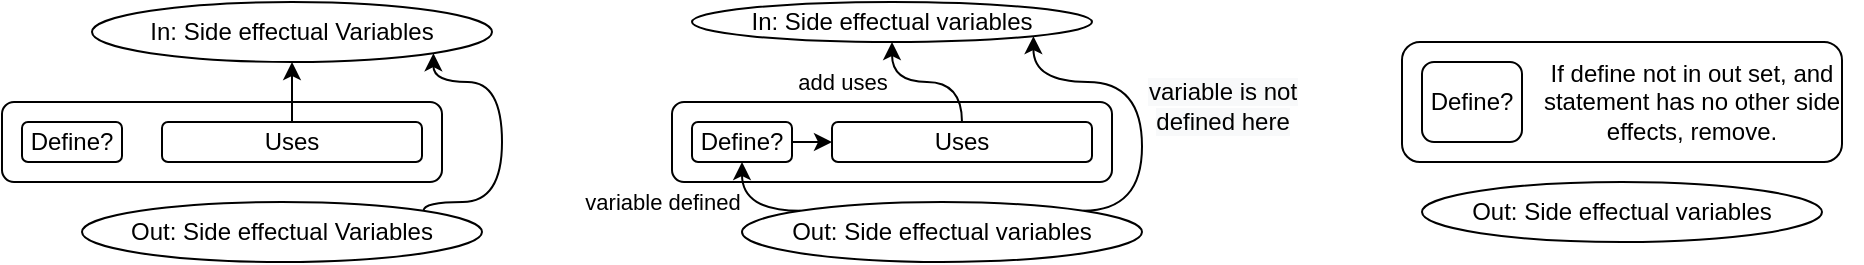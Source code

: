 <mxfile version="13.9.9" type="device"><diagram id="fOGJIpvEvS12t1WIjxdN" name="Page-1"><mxGraphModel dx="1422" dy="822" grid="1" gridSize="10" guides="1" tooltips="1" connect="1" arrows="1" fold="1" page="1" pageScale="1" pageWidth="850" pageHeight="1100" math="0" shadow="0"><root><mxCell id="0"/><mxCell id="1" parent="0"/><mxCell id="rfsQCoeqhZZc1tp3xOOz-3" value="" style="rounded=1;whiteSpace=wrap;html=1;" vertex="1" parent="1"><mxGeometry x="80" y="50" width="220" height="40" as="geometry"/></mxCell><mxCell id="rfsQCoeqhZZc1tp3xOOz-17" style="edgeStyle=orthogonalEdgeStyle;curved=1;rounded=0;orthogonalLoop=1;jettySize=auto;html=1;exitX=0.5;exitY=0;exitDx=0;exitDy=0;entryX=0.5;entryY=1;entryDx=0;entryDy=0;" edge="1" parent="1" source="rfsQCoeqhZZc1tp3xOOz-4" target="rfsQCoeqhZZc1tp3xOOz-15"><mxGeometry relative="1" as="geometry"/></mxCell><mxCell id="rfsQCoeqhZZc1tp3xOOz-4" value="Uses" style="rounded=1;whiteSpace=wrap;html=1;" vertex="1" parent="1"><mxGeometry x="160" y="60" width="130" height="20" as="geometry"/></mxCell><mxCell id="rfsQCoeqhZZc1tp3xOOz-5" value="Define?" style="rounded=1;whiteSpace=wrap;html=1;" vertex="1" parent="1"><mxGeometry x="90" y="60" width="50" height="20" as="geometry"/></mxCell><mxCell id="rfsQCoeqhZZc1tp3xOOz-6" value="" style="rounded=1;whiteSpace=wrap;html=1;" vertex="1" parent="1"><mxGeometry x="415" y="50" width="220" height="40" as="geometry"/></mxCell><mxCell id="rfsQCoeqhZZc1tp3xOOz-23" value="add uses" style="edgeStyle=orthogonalEdgeStyle;curved=1;rounded=0;orthogonalLoop=1;jettySize=auto;html=1;exitX=0.5;exitY=0;exitDx=0;exitDy=0;" edge="1" parent="1" source="rfsQCoeqhZZc1tp3xOOz-7" target="rfsQCoeqhZZc1tp3xOOz-18"><mxGeometry x="0.467" y="25" relative="1" as="geometry"><mxPoint as="offset"/></mxGeometry></mxCell><mxCell id="rfsQCoeqhZZc1tp3xOOz-7" value="Uses" style="rounded=1;whiteSpace=wrap;html=1;" vertex="1" parent="1"><mxGeometry x="495" y="60" width="130" height="20" as="geometry"/></mxCell><mxCell id="rfsQCoeqhZZc1tp3xOOz-22" style="edgeStyle=orthogonalEdgeStyle;curved=1;rounded=0;orthogonalLoop=1;jettySize=auto;html=1;exitX=1;exitY=0.5;exitDx=0;exitDy=0;entryX=0;entryY=0.5;entryDx=0;entryDy=0;" edge="1" parent="1" source="rfsQCoeqhZZc1tp3xOOz-8" target="rfsQCoeqhZZc1tp3xOOz-7"><mxGeometry relative="1" as="geometry"/></mxCell><mxCell id="rfsQCoeqhZZc1tp3xOOz-8" value="Define?" style="rounded=1;whiteSpace=wrap;html=1;" vertex="1" parent="1"><mxGeometry x="425" y="60" width="50" height="20" as="geometry"/></mxCell><mxCell id="rfsQCoeqhZZc1tp3xOOz-16" style="edgeStyle=orthogonalEdgeStyle;rounded=0;orthogonalLoop=1;jettySize=auto;html=1;exitX=1;exitY=0;exitDx=0;exitDy=0;entryX=1;entryY=1;entryDx=0;entryDy=0;curved=1;" edge="1" parent="1" source="rfsQCoeqhZZc1tp3xOOz-9" target="rfsQCoeqhZZc1tp3xOOz-15"><mxGeometry relative="1" as="geometry"><Array as="points"><mxPoint x="291" y="100"/><mxPoint x="330" y="100"/><mxPoint x="330" y="40"/><mxPoint x="296" y="40"/></Array></mxGeometry></mxCell><mxCell id="rfsQCoeqhZZc1tp3xOOz-9" value="Out: Side effectual Variables" style="ellipse;whiteSpace=wrap;html=1;" vertex="1" parent="1"><mxGeometry x="120" y="100" width="200" height="30" as="geometry"/></mxCell><mxCell id="rfsQCoeqhZZc1tp3xOOz-15" value="In: Side effectual Variables" style="ellipse;whiteSpace=wrap;html=1;" vertex="1" parent="1"><mxGeometry x="125" width="200" height="30" as="geometry"/></mxCell><mxCell id="rfsQCoeqhZZc1tp3xOOz-18" value="In: Side effectual variables" style="ellipse;whiteSpace=wrap;html=1;" vertex="1" parent="1"><mxGeometry x="425" width="200" height="20" as="geometry"/></mxCell><mxCell id="rfsQCoeqhZZc1tp3xOOz-20" value="&lt;span style=&quot;font-size: 12px ; background-color: rgb(248 , 249 , 250)&quot;&gt;variable is not &lt;br&gt;defined here&lt;/span&gt;" style="edgeStyle=orthogonalEdgeStyle;curved=1;rounded=0;orthogonalLoop=1;jettySize=auto;html=1;exitX=1;exitY=0;exitDx=0;exitDy=0;entryX=1;entryY=1;entryDx=0;entryDy=0;" edge="1" parent="1" source="rfsQCoeqhZZc1tp3xOOz-19" target="rfsQCoeqhZZc1tp3xOOz-18"><mxGeometry x="-0.043" y="-40" relative="1" as="geometry"><Array as="points"><mxPoint x="650" y="105"/><mxPoint x="650" y="40"/><mxPoint x="596" y="40"/></Array><mxPoint as="offset"/></mxGeometry></mxCell><mxCell id="rfsQCoeqhZZc1tp3xOOz-21" value="variable defined" style="edgeStyle=orthogonalEdgeStyle;curved=1;rounded=0;orthogonalLoop=1;jettySize=auto;html=1;exitX=0;exitY=0;exitDx=0;exitDy=0;entryX=0.5;entryY=1;entryDx=0;entryDy=0;" edge="1" parent="1" source="rfsQCoeqhZZc1tp3xOOz-19" target="rfsQCoeqhZZc1tp3xOOz-8"><mxGeometry x="0.254" y="40" relative="1" as="geometry"><mxPoint as="offset"/></mxGeometry></mxCell><mxCell id="rfsQCoeqhZZc1tp3xOOz-19" value="Out: Side effectual variables" style="ellipse;whiteSpace=wrap;html=1;" vertex="1" parent="1"><mxGeometry x="450" y="100" width="200" height="30" as="geometry"/></mxCell><mxCell id="rfsQCoeqhZZc1tp3xOOz-24" value="" style="rounded=1;whiteSpace=wrap;html=1;" vertex="1" parent="1"><mxGeometry x="780" y="20" width="220" height="60" as="geometry"/></mxCell><mxCell id="rfsQCoeqhZZc1tp3xOOz-28" value="Out: Side effectual variables" style="ellipse;whiteSpace=wrap;html=1;" vertex="1" parent="1"><mxGeometry x="790" y="90" width="200" height="30" as="geometry"/></mxCell><mxCell id="rfsQCoeqhZZc1tp3xOOz-30" value="Define?" style="rounded=1;whiteSpace=wrap;html=1;" vertex="1" parent="1"><mxGeometry x="790" y="30" width="50" height="40" as="geometry"/></mxCell><mxCell id="rfsQCoeqhZZc1tp3xOOz-32" value="If define not in out set, and statement has no other side effects, remove." style="text;html=1;strokeColor=none;fillColor=none;align=center;verticalAlign=middle;whiteSpace=wrap;rounded=0;" vertex="1" parent="1"><mxGeometry x="840" y="25" width="170" height="50" as="geometry"/></mxCell></root></mxGraphModel></diagram></mxfile>
